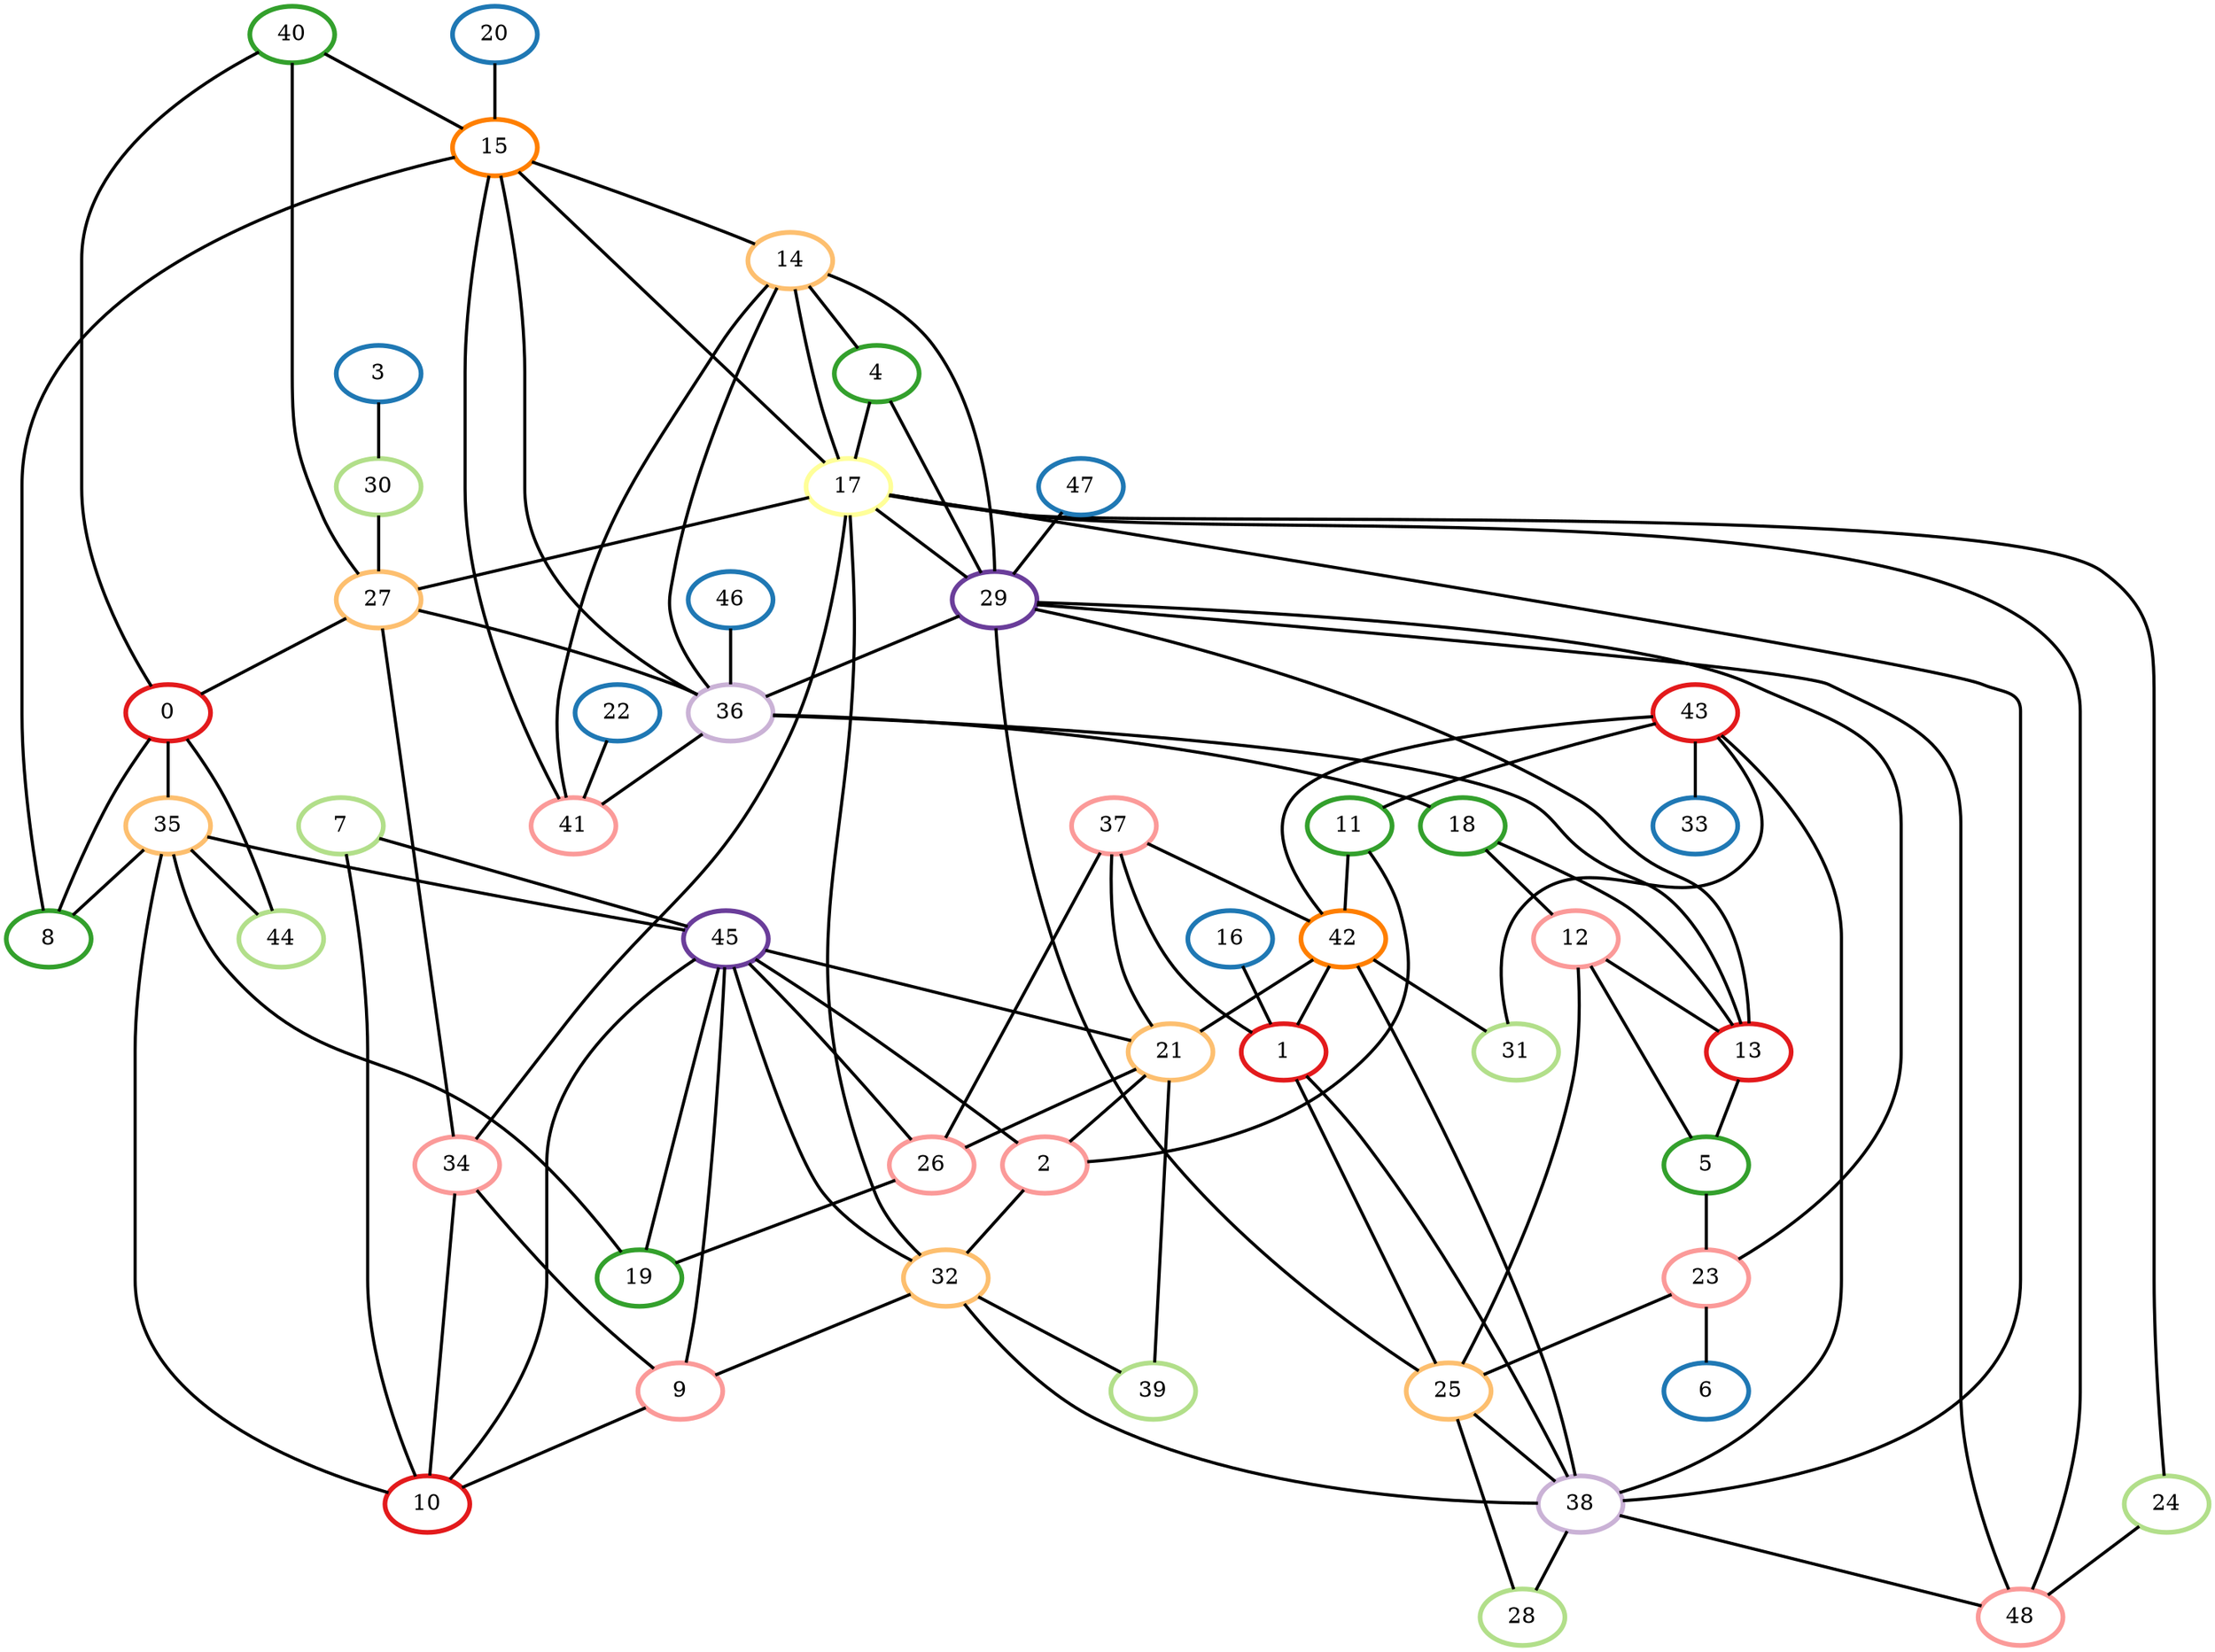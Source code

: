 graph G {
    0 [penwidth=3,color=6, colorscheme=paired12]
    1 [penwidth=3,color=6, colorscheme=paired12]
    2 [penwidth=3,color=5, colorscheme=paired12]
    3 [penwidth=3,color=2, colorscheme=paired12]
    4 [penwidth=3,color=4, colorscheme=paired12]
    5 [penwidth=3,color=4, colorscheme=paired12]
    6 [penwidth=3,color=2, colorscheme=paired12]
    7 [penwidth=3,color=3, colorscheme=paired12]
    8 [penwidth=3,color=4, colorscheme=paired12]
    9 [penwidth=3,color=5, colorscheme=paired12]
    10 [penwidth=3,color=6, colorscheme=paired12]
    11 [penwidth=3,color=4, colorscheme=paired12]
    12 [penwidth=3,color=5, colorscheme=paired12]
    13 [penwidth=3,color=6, colorscheme=paired12]
    14 [penwidth=3,color=7, colorscheme=paired12]
    15 [penwidth=3,color=8, colorscheme=paired12]
    16 [penwidth=3,color=2, colorscheme=paired12]
    17 [penwidth=3,color=11, colorscheme=paired12]
    18 [penwidth=3,color=4, colorscheme=paired12]
    19 [penwidth=3,color=4, colorscheme=paired12]
    20 [penwidth=3,color=2, colorscheme=paired12]
    21 [penwidth=3,color=7, colorscheme=paired12]
    22 [penwidth=3,color=2, colorscheme=paired12]
    23 [penwidth=3,color=5, colorscheme=paired12]
    24 [penwidth=3,color=3, colorscheme=paired12]
    25 [penwidth=3,color=7, colorscheme=paired12]
    26 [penwidth=3,color=5, colorscheme=paired12]
    27 [penwidth=3,color=7, colorscheme=paired12]
    28 [penwidth=3,color=3, colorscheme=paired12]
    29 [penwidth=3,color=10, colorscheme=paired12]
    30 [penwidth=3,color=3, colorscheme=paired12]
    31 [penwidth=3,color=3, colorscheme=paired12]
    32 [penwidth=3,color=7, colorscheme=paired12]
    33 [penwidth=3,color=2, colorscheme=paired12]
    34 [penwidth=3,color=5, colorscheme=paired12]
    35 [penwidth=3,color=7, colorscheme=paired12]
    36 [penwidth=3,color=9, colorscheme=paired12]
    37 [penwidth=3,color=5, colorscheme=paired12]
    38 [penwidth=3,color=9, colorscheme=paired12]
    39 [penwidth=3,color=3, colorscheme=paired12]
    40 [penwidth=3,color=4, colorscheme=paired12]
    41 [penwidth=3,color=5, colorscheme=paired12]
    42 [penwidth=3,color=8, colorscheme=paired12]
    43 [penwidth=3,color=6, colorscheme=paired12]
    44 [penwidth=3,color=3, colorscheme=paired12]
    45 [penwidth=3,color=10, colorscheme=paired12]
    46 [penwidth=3,color=2, colorscheme=paired12]
    47 [penwidth=3,color=2, colorscheme=paired12]
    48 [penwidth=3,color=5, colorscheme=paired12]

    42--31 [penwidth=2]
    27--36 [penwidth=2]
    20--15 [penwidth=2]
    1--38 [penwidth=2]
    23--25 [penwidth=2]
    35--8 [penwidth=2]
    3--30 [penwidth=2]
    37--1 [penwidth=2]
    30--27 [penwidth=2]
    10--35 [penwidth=2]
    32--45 [penwidth=2]
    4--17 [penwidth=2]
    32--38 [penwidth=2]
    13--18 [penwidth=2]
    29--48 [penwidth=2]
    37--26 [penwidth=2]
    22--41 [penwidth=2]
    36--15 [penwidth=2]
    17--29 [penwidth=2]
    29--23 [penwidth=2]
    43--11 [penwidth=2]
    47--29 [penwidth=2]
    42--38 [penwidth=2]
    44--0 [penwidth=2]
    17--24 [penwidth=2]
    17--14 [penwidth=2]
    32--39 [penwidth=2]
    38--28 [penwidth=2]
    14--41 [penwidth=2]
    26--45 [penwidth=2]
    25--12 [penwidth=2]
    11--42 [penwidth=2]
    27--34 [penwidth=2]
    7--45 [penwidth=2]
    34--9 [penwidth=2]
    13--5 [penwidth=2]
    38--48 [penwidth=2]
    15--17 [penwidth=2]
    17--48 [penwidth=2]
    17--34 [penwidth=2]
    34--10 [penwidth=2]
    25--28 [penwidth=2]
    40--27 [penwidth=2]
    45--10 [penwidth=2]
    36--18 [penwidth=2]
    19--45 [penwidth=2]
    29--13 [penwidth=2]
    16--1 [penwidth=2]
    39--21 [penwidth=2]
    2--45 [penwidth=2]
    40--0 [penwidth=2]
    41--15 [penwidth=2]
    17--38 [penwidth=2]
    21--2 [penwidth=2]
    15--8 [penwidth=2]
    36--14 [penwidth=2]
    43--42 [penwidth=2]
    5--23 [penwidth=2]
    29--25 [penwidth=2]
    7--10 [penwidth=2]
    17--32 [penwidth=2]
    24--48 [penwidth=2]
    0--35 [penwidth=2]
    17--27 [penwidth=2]
    46--36 [penwidth=2]
    18--12 [penwidth=2]
    29--4 [penwidth=2]
    21--26 [penwidth=2]
    9--10 [penwidth=2]
    11--2 [penwidth=2]
    40--15 [penwidth=2]
    2--32 [penwidth=2]
    23--6 [penwidth=2]
    12--13 [penwidth=2]
    13--36 [penwidth=2]
    19--35 [penwidth=2]
    29--36 [penwidth=2]
    0--8 [penwidth=2]
    43--33 [penwidth=2]
    25--38 [penwidth=2]
    15--14 [penwidth=2]
    36--41 [penwidth=2]
    43--38 [penwidth=2]
    14--4 [penwidth=2]
    35--45 [penwidth=2]
    32--9 [penwidth=2]
    27--0 [penwidth=2]
    37--21 [penwidth=2]
    26--19 [penwidth=2]
    42--21 [penwidth=2]
    5--12 [penwidth=2]
    37--42 [penwidth=2]
    43--31 [penwidth=2]
    35--44 [penwidth=2]
    9--45 [penwidth=2]
    45--21 [penwidth=2]
    1--25 [penwidth=2]
    42--1 [penwidth=2]
    14--29 [penwidth=2]
}